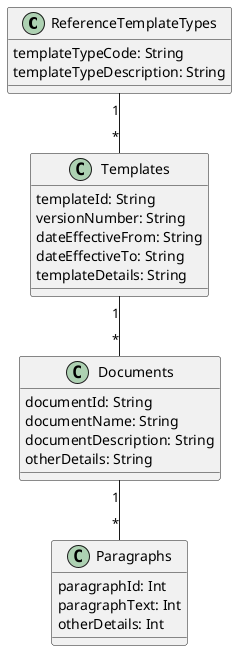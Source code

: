 @startuml "CreDocTemplateMgt"


class ReferenceTemplateTypes{
  templateTypeCode: String
  templateTypeDescription: String
}

class Templates{
  templateId: String
  versionNumber: String
  dateEffectiveFrom: String
  dateEffectiveTo: String
  templateDetails: String
}

class Documents{
  documentId: String
  documentName: String
  documentDescription: String
  otherDetails: String
}

class Paragraphs{
  paragraphId: Int
  paragraphText: Int
  otherDetails: Int
}



ReferenceTemplateTypes "1" -- "*" Templates

Templates "1" -- "*" Documents

Documents "1" -- "*" Paragraphs


@enduml